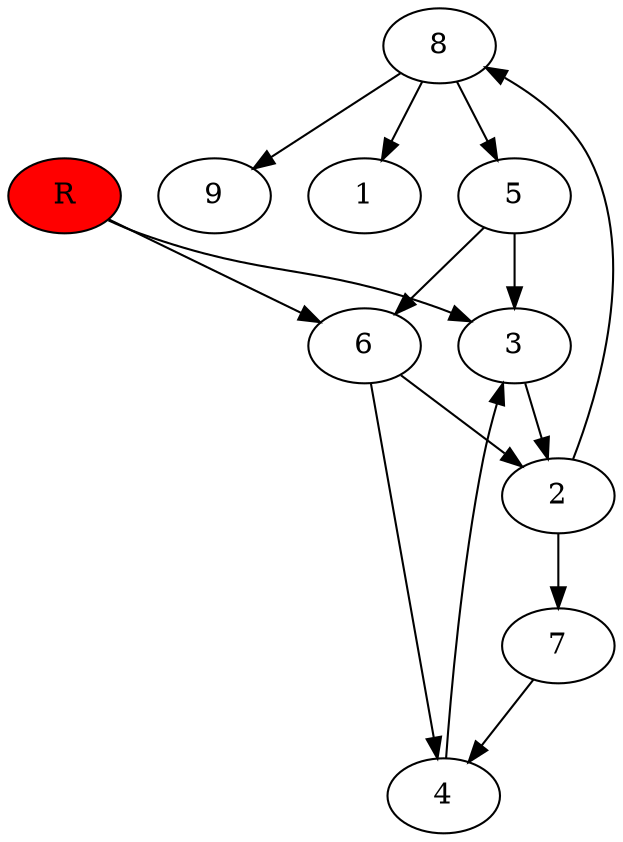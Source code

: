 digraph prb18285 {
	1
	2
	3
	4
	5
	6
	7
	8
	R [fillcolor="#ff0000" style=filled]
	2 -> 7
	2 -> 8
	3 -> 2
	4 -> 3
	5 -> 3
	5 -> 6
	6 -> 2
	6 -> 4
	7 -> 4
	8 -> 1
	8 -> 5
	8 -> 9
	R -> 3
	R -> 6
}

